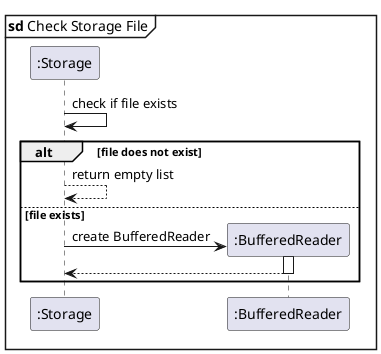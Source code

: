 @startuml
mainframe **sd** Check Storage File
participant ":Storage" as S

S -> S: check if file exists

alt file does not exist
    S --> S: return empty list
else file exists
    create ":BufferedReader" as BR
    S -> BR**: create BufferedReader
    activate BR
    BR --> S
    deactivate BR
end

@enduml